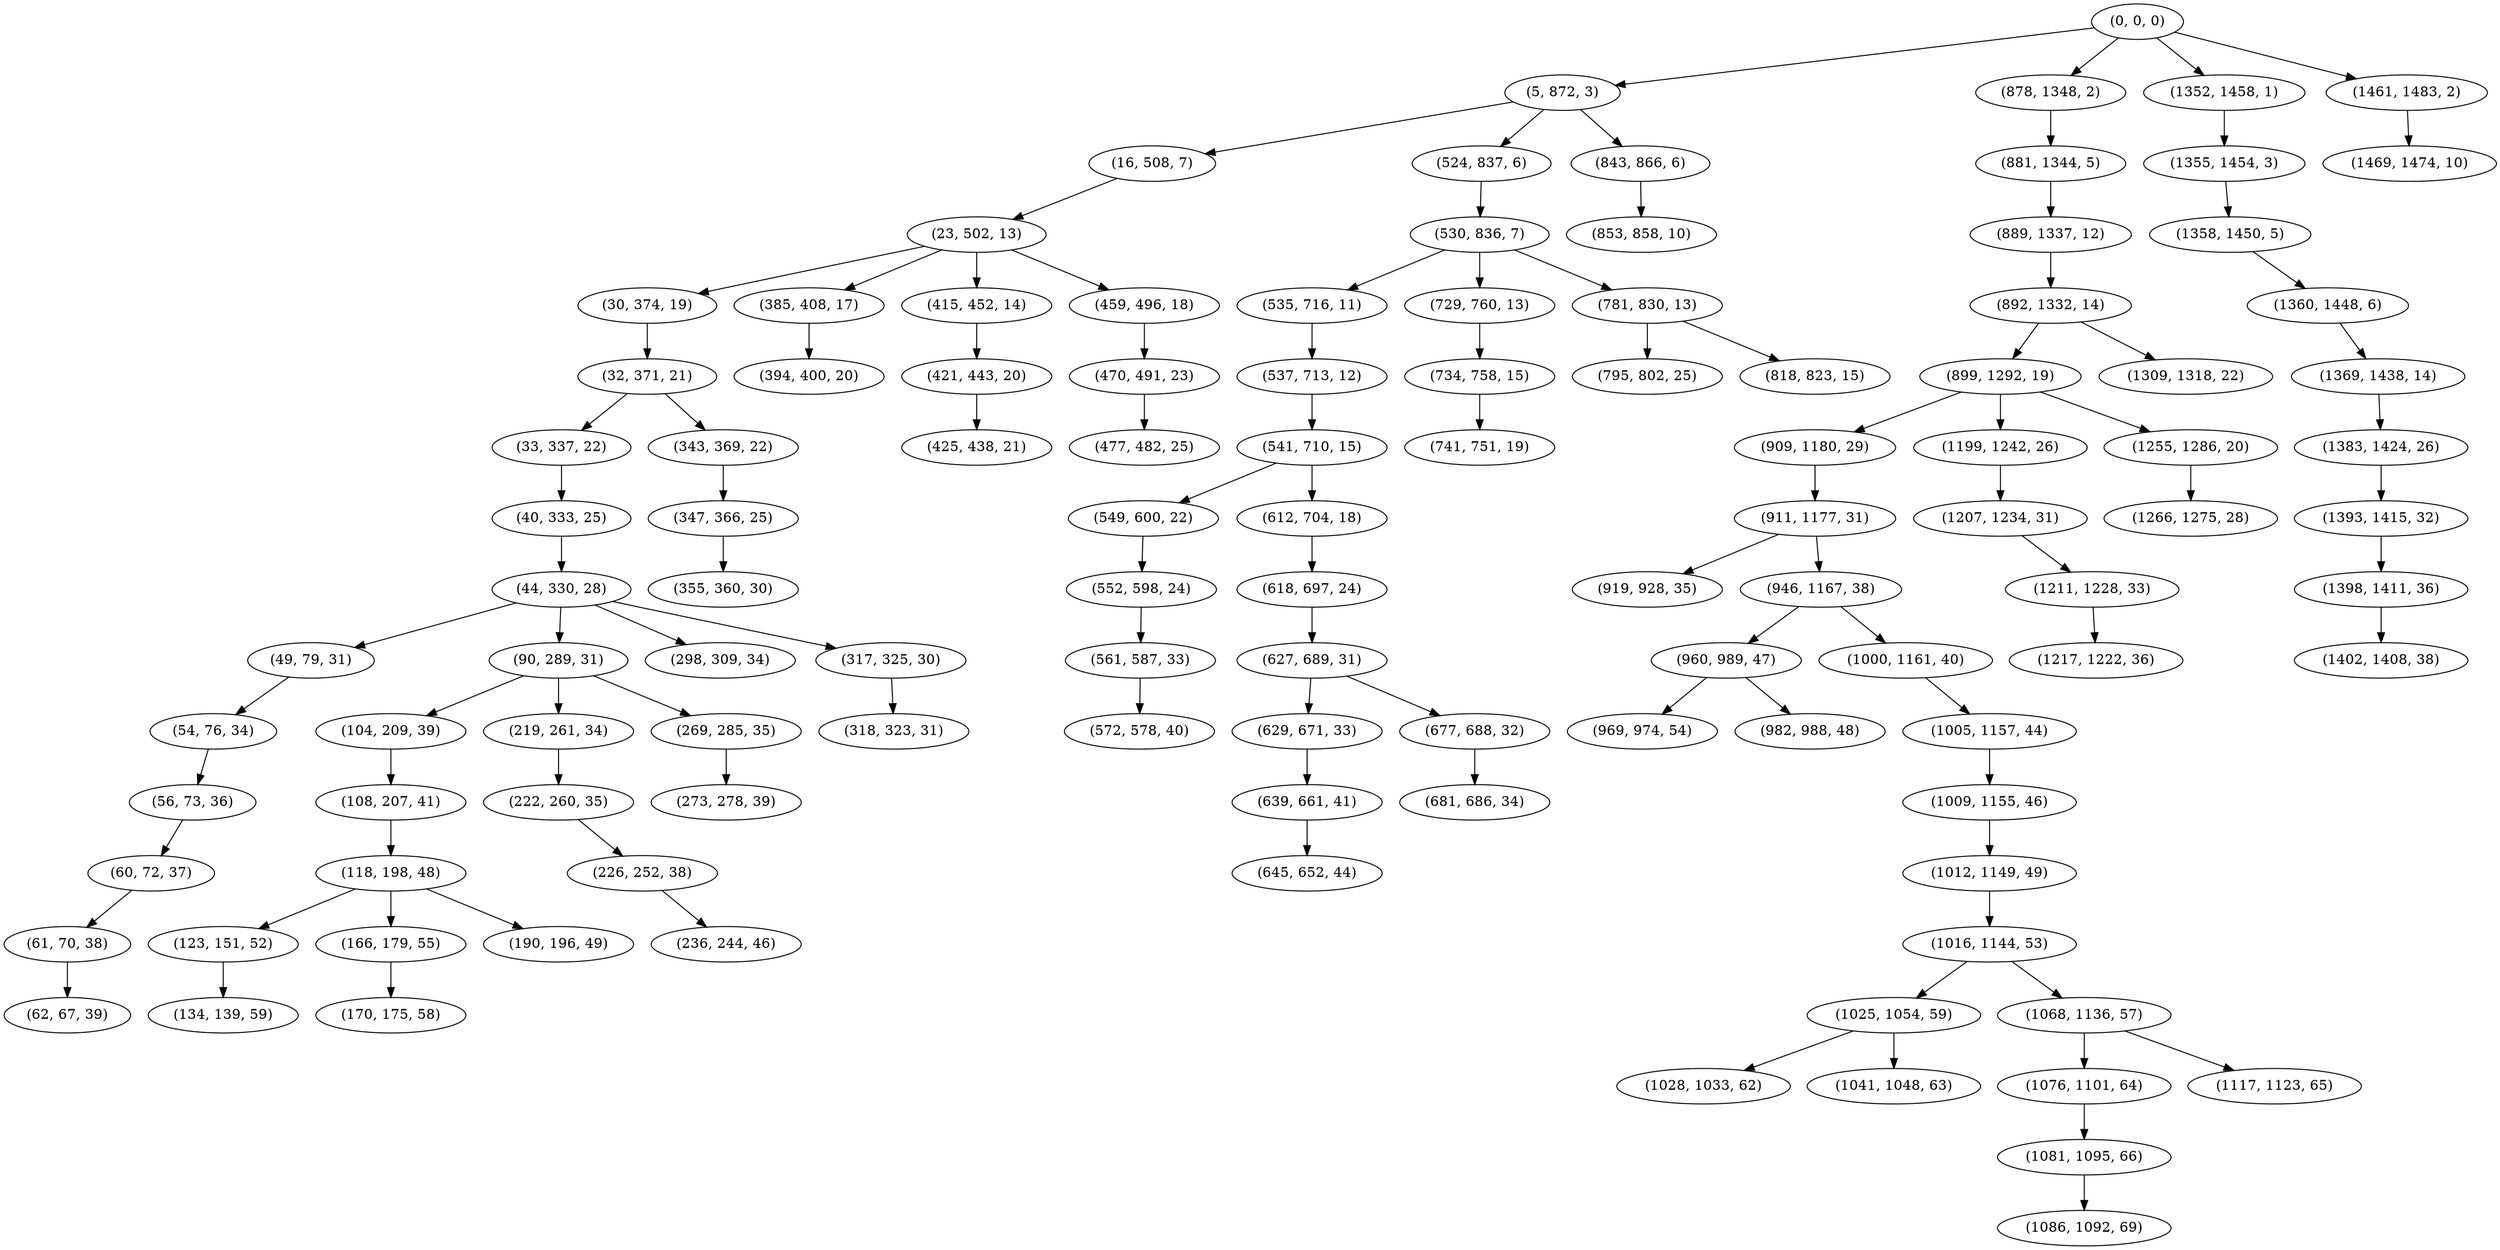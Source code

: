 digraph tree {
    "(0, 0, 0)";
    "(5, 872, 3)";
    "(16, 508, 7)";
    "(23, 502, 13)";
    "(30, 374, 19)";
    "(32, 371, 21)";
    "(33, 337, 22)";
    "(40, 333, 25)";
    "(44, 330, 28)";
    "(49, 79, 31)";
    "(54, 76, 34)";
    "(56, 73, 36)";
    "(60, 72, 37)";
    "(61, 70, 38)";
    "(62, 67, 39)";
    "(90, 289, 31)";
    "(104, 209, 39)";
    "(108, 207, 41)";
    "(118, 198, 48)";
    "(123, 151, 52)";
    "(134, 139, 59)";
    "(166, 179, 55)";
    "(170, 175, 58)";
    "(190, 196, 49)";
    "(219, 261, 34)";
    "(222, 260, 35)";
    "(226, 252, 38)";
    "(236, 244, 46)";
    "(269, 285, 35)";
    "(273, 278, 39)";
    "(298, 309, 34)";
    "(317, 325, 30)";
    "(318, 323, 31)";
    "(343, 369, 22)";
    "(347, 366, 25)";
    "(355, 360, 30)";
    "(385, 408, 17)";
    "(394, 400, 20)";
    "(415, 452, 14)";
    "(421, 443, 20)";
    "(425, 438, 21)";
    "(459, 496, 18)";
    "(470, 491, 23)";
    "(477, 482, 25)";
    "(524, 837, 6)";
    "(530, 836, 7)";
    "(535, 716, 11)";
    "(537, 713, 12)";
    "(541, 710, 15)";
    "(549, 600, 22)";
    "(552, 598, 24)";
    "(561, 587, 33)";
    "(572, 578, 40)";
    "(612, 704, 18)";
    "(618, 697, 24)";
    "(627, 689, 31)";
    "(629, 671, 33)";
    "(639, 661, 41)";
    "(645, 652, 44)";
    "(677, 688, 32)";
    "(681, 686, 34)";
    "(729, 760, 13)";
    "(734, 758, 15)";
    "(741, 751, 19)";
    "(781, 830, 13)";
    "(795, 802, 25)";
    "(818, 823, 15)";
    "(843, 866, 6)";
    "(853, 858, 10)";
    "(878, 1348, 2)";
    "(881, 1344, 5)";
    "(889, 1337, 12)";
    "(892, 1332, 14)";
    "(899, 1292, 19)";
    "(909, 1180, 29)";
    "(911, 1177, 31)";
    "(919, 928, 35)";
    "(946, 1167, 38)";
    "(960, 989, 47)";
    "(969, 974, 54)";
    "(982, 988, 48)";
    "(1000, 1161, 40)";
    "(1005, 1157, 44)";
    "(1009, 1155, 46)";
    "(1012, 1149, 49)";
    "(1016, 1144, 53)";
    "(1025, 1054, 59)";
    "(1028, 1033, 62)";
    "(1041, 1048, 63)";
    "(1068, 1136, 57)";
    "(1076, 1101, 64)";
    "(1081, 1095, 66)";
    "(1086, 1092, 69)";
    "(1117, 1123, 65)";
    "(1199, 1242, 26)";
    "(1207, 1234, 31)";
    "(1211, 1228, 33)";
    "(1217, 1222, 36)";
    "(1255, 1286, 20)";
    "(1266, 1275, 28)";
    "(1309, 1318, 22)";
    "(1352, 1458, 1)";
    "(1355, 1454, 3)";
    "(1358, 1450, 5)";
    "(1360, 1448, 6)";
    "(1369, 1438, 14)";
    "(1383, 1424, 26)";
    "(1393, 1415, 32)";
    "(1398, 1411, 36)";
    "(1402, 1408, 38)";
    "(1461, 1483, 2)";
    "(1469, 1474, 10)";
    "(0, 0, 0)" -> "(5, 872, 3)";
    "(0, 0, 0)" -> "(878, 1348, 2)";
    "(0, 0, 0)" -> "(1352, 1458, 1)";
    "(0, 0, 0)" -> "(1461, 1483, 2)";
    "(5, 872, 3)" -> "(16, 508, 7)";
    "(5, 872, 3)" -> "(524, 837, 6)";
    "(5, 872, 3)" -> "(843, 866, 6)";
    "(16, 508, 7)" -> "(23, 502, 13)";
    "(23, 502, 13)" -> "(30, 374, 19)";
    "(23, 502, 13)" -> "(385, 408, 17)";
    "(23, 502, 13)" -> "(415, 452, 14)";
    "(23, 502, 13)" -> "(459, 496, 18)";
    "(30, 374, 19)" -> "(32, 371, 21)";
    "(32, 371, 21)" -> "(33, 337, 22)";
    "(32, 371, 21)" -> "(343, 369, 22)";
    "(33, 337, 22)" -> "(40, 333, 25)";
    "(40, 333, 25)" -> "(44, 330, 28)";
    "(44, 330, 28)" -> "(49, 79, 31)";
    "(44, 330, 28)" -> "(90, 289, 31)";
    "(44, 330, 28)" -> "(298, 309, 34)";
    "(44, 330, 28)" -> "(317, 325, 30)";
    "(49, 79, 31)" -> "(54, 76, 34)";
    "(54, 76, 34)" -> "(56, 73, 36)";
    "(56, 73, 36)" -> "(60, 72, 37)";
    "(60, 72, 37)" -> "(61, 70, 38)";
    "(61, 70, 38)" -> "(62, 67, 39)";
    "(90, 289, 31)" -> "(104, 209, 39)";
    "(90, 289, 31)" -> "(219, 261, 34)";
    "(90, 289, 31)" -> "(269, 285, 35)";
    "(104, 209, 39)" -> "(108, 207, 41)";
    "(108, 207, 41)" -> "(118, 198, 48)";
    "(118, 198, 48)" -> "(123, 151, 52)";
    "(118, 198, 48)" -> "(166, 179, 55)";
    "(118, 198, 48)" -> "(190, 196, 49)";
    "(123, 151, 52)" -> "(134, 139, 59)";
    "(166, 179, 55)" -> "(170, 175, 58)";
    "(219, 261, 34)" -> "(222, 260, 35)";
    "(222, 260, 35)" -> "(226, 252, 38)";
    "(226, 252, 38)" -> "(236, 244, 46)";
    "(269, 285, 35)" -> "(273, 278, 39)";
    "(317, 325, 30)" -> "(318, 323, 31)";
    "(343, 369, 22)" -> "(347, 366, 25)";
    "(347, 366, 25)" -> "(355, 360, 30)";
    "(385, 408, 17)" -> "(394, 400, 20)";
    "(415, 452, 14)" -> "(421, 443, 20)";
    "(421, 443, 20)" -> "(425, 438, 21)";
    "(459, 496, 18)" -> "(470, 491, 23)";
    "(470, 491, 23)" -> "(477, 482, 25)";
    "(524, 837, 6)" -> "(530, 836, 7)";
    "(530, 836, 7)" -> "(535, 716, 11)";
    "(530, 836, 7)" -> "(729, 760, 13)";
    "(530, 836, 7)" -> "(781, 830, 13)";
    "(535, 716, 11)" -> "(537, 713, 12)";
    "(537, 713, 12)" -> "(541, 710, 15)";
    "(541, 710, 15)" -> "(549, 600, 22)";
    "(541, 710, 15)" -> "(612, 704, 18)";
    "(549, 600, 22)" -> "(552, 598, 24)";
    "(552, 598, 24)" -> "(561, 587, 33)";
    "(561, 587, 33)" -> "(572, 578, 40)";
    "(612, 704, 18)" -> "(618, 697, 24)";
    "(618, 697, 24)" -> "(627, 689, 31)";
    "(627, 689, 31)" -> "(629, 671, 33)";
    "(627, 689, 31)" -> "(677, 688, 32)";
    "(629, 671, 33)" -> "(639, 661, 41)";
    "(639, 661, 41)" -> "(645, 652, 44)";
    "(677, 688, 32)" -> "(681, 686, 34)";
    "(729, 760, 13)" -> "(734, 758, 15)";
    "(734, 758, 15)" -> "(741, 751, 19)";
    "(781, 830, 13)" -> "(795, 802, 25)";
    "(781, 830, 13)" -> "(818, 823, 15)";
    "(843, 866, 6)" -> "(853, 858, 10)";
    "(878, 1348, 2)" -> "(881, 1344, 5)";
    "(881, 1344, 5)" -> "(889, 1337, 12)";
    "(889, 1337, 12)" -> "(892, 1332, 14)";
    "(892, 1332, 14)" -> "(899, 1292, 19)";
    "(892, 1332, 14)" -> "(1309, 1318, 22)";
    "(899, 1292, 19)" -> "(909, 1180, 29)";
    "(899, 1292, 19)" -> "(1199, 1242, 26)";
    "(899, 1292, 19)" -> "(1255, 1286, 20)";
    "(909, 1180, 29)" -> "(911, 1177, 31)";
    "(911, 1177, 31)" -> "(919, 928, 35)";
    "(911, 1177, 31)" -> "(946, 1167, 38)";
    "(946, 1167, 38)" -> "(960, 989, 47)";
    "(946, 1167, 38)" -> "(1000, 1161, 40)";
    "(960, 989, 47)" -> "(969, 974, 54)";
    "(960, 989, 47)" -> "(982, 988, 48)";
    "(1000, 1161, 40)" -> "(1005, 1157, 44)";
    "(1005, 1157, 44)" -> "(1009, 1155, 46)";
    "(1009, 1155, 46)" -> "(1012, 1149, 49)";
    "(1012, 1149, 49)" -> "(1016, 1144, 53)";
    "(1016, 1144, 53)" -> "(1025, 1054, 59)";
    "(1016, 1144, 53)" -> "(1068, 1136, 57)";
    "(1025, 1054, 59)" -> "(1028, 1033, 62)";
    "(1025, 1054, 59)" -> "(1041, 1048, 63)";
    "(1068, 1136, 57)" -> "(1076, 1101, 64)";
    "(1068, 1136, 57)" -> "(1117, 1123, 65)";
    "(1076, 1101, 64)" -> "(1081, 1095, 66)";
    "(1081, 1095, 66)" -> "(1086, 1092, 69)";
    "(1199, 1242, 26)" -> "(1207, 1234, 31)";
    "(1207, 1234, 31)" -> "(1211, 1228, 33)";
    "(1211, 1228, 33)" -> "(1217, 1222, 36)";
    "(1255, 1286, 20)" -> "(1266, 1275, 28)";
    "(1352, 1458, 1)" -> "(1355, 1454, 3)";
    "(1355, 1454, 3)" -> "(1358, 1450, 5)";
    "(1358, 1450, 5)" -> "(1360, 1448, 6)";
    "(1360, 1448, 6)" -> "(1369, 1438, 14)";
    "(1369, 1438, 14)" -> "(1383, 1424, 26)";
    "(1383, 1424, 26)" -> "(1393, 1415, 32)";
    "(1393, 1415, 32)" -> "(1398, 1411, 36)";
    "(1398, 1411, 36)" -> "(1402, 1408, 38)";
    "(1461, 1483, 2)" -> "(1469, 1474, 10)";
}
